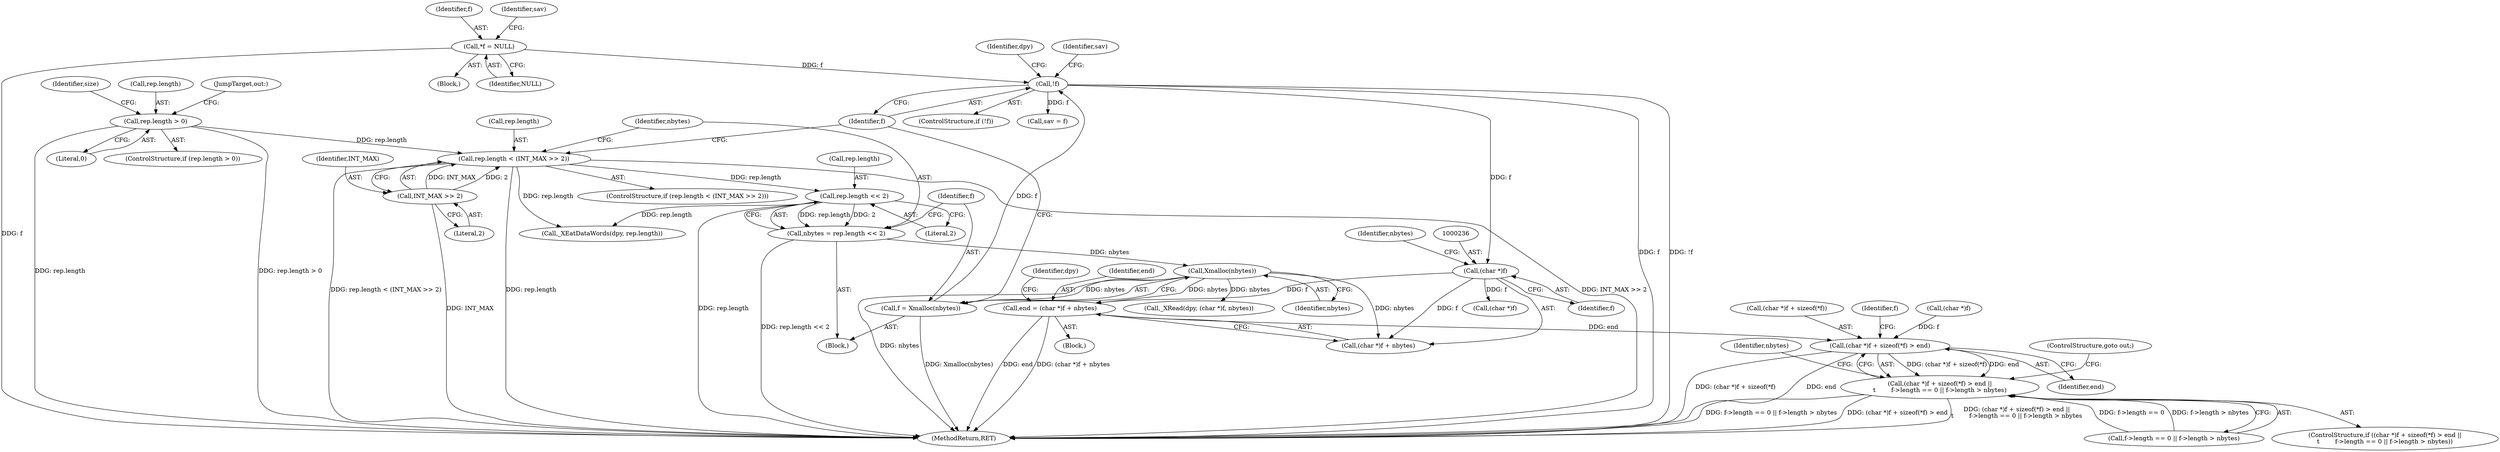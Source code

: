digraph "0_libXi_19a9cd607de73947fcfb104682f203ffe4e1f4e5_1@integer" {
"1000232" [label="(Call,end = (char *)f + nbytes)"];
"1000235" [label="(Call,(char *)f)"];
"1000219" [label="(Call,!f)"];
"1000114" [label="(Call,*f = NULL)"];
"1000214" [label="(Call,f = Xmalloc(nbytes))"];
"1000216" [label="(Call,Xmalloc(nbytes))"];
"1000207" [label="(Call,nbytes = rep.length << 2)"];
"1000209" [label="(Call,rep.length << 2)"];
"1000199" [label="(Call,rep.length < (INT_MAX >> 2))"];
"1000180" [label="(Call,rep.length > 0)"];
"1000203" [label="(Call,INT_MAX >> 2)"];
"1000258" [label="(Call,(char *)f + sizeof(*f) > end)"];
"1000257" [label="(Call,(char *)f + sizeof(*f) > end ||\n\t        f->length == 0 || f->length > nbytes)"];
"1000116" [label="(Identifier,NULL)"];
"1000206" [label="(Block,)"];
"1000189" [label="(Identifier,size)"];
"1000184" [label="(Literal,0)"];
"1000220" [label="(Identifier,f)"];
"1000219" [label="(Call,!f)"];
"1000204" [label="(Identifier,INT_MAX)"];
"1000199" [label="(Call,rep.length < (INT_MAX >> 2))"];
"1000267" [label="(Call,f->length == 0 || f->length > nbytes)"];
"1000179" [label="(ControlStructure,if (rep.length > 0))"];
"1000235" [label="(Call,(char *)f)"];
"1000223" [label="(Identifier,dpy)"];
"1000775" [label="(MethodReturn,RET)"];
"1000237" [label="(Identifier,f)"];
"1000114" [label="(Call,*f = NULL)"];
"1000232" [label="(Call,end = (char *)f + nbytes)"];
"1000278" [label="(ControlStructure,goto out;)"];
"1000115" [label="(Identifier,f)"];
"1000180" [label="(Call,rep.length > 0)"];
"1000266" [label="(Identifier,end)"];
"1000270" [label="(Identifier,f)"];
"1000205" [label="(Literal,2)"];
"1000119" [label="(Identifier,sav)"];
"1000240" [label="(Identifier,dpy)"];
"1000213" [label="(Literal,2)"];
"1000258" [label="(Call,(char *)f + sizeof(*f) > end)"];
"1000207" [label="(Call,nbytes = rep.length << 2)"];
"1000256" [label="(ControlStructure,if ((char *)f + sizeof(*f) > end ||\n\t        f->length == 0 || f->length > nbytes))"];
"1000230" [label="(Identifier,sav)"];
"1000260" [label="(Call,(char *)f)"];
"1000208" [label="(Identifier,nbytes)"];
"1000257" [label="(Call,(char *)f + sizeof(*f) > end ||\n\t        f->length == 0 || f->length > nbytes)"];
"1000241" [label="(Call,(char *)f)"];
"1000216" [label="(Call,Xmalloc(nbytes))"];
"1000200" [label="(Call,rep.length)"];
"1000238" [label="(Identifier,nbytes)"];
"1000222" [label="(Call,_XEatDataWords(dpy, rep.length))"];
"1000239" [label="(Call,_XRead(dpy, (char *)f, nbytes))"];
"1000217" [label="(Identifier,nbytes)"];
"1000198" [label="(ControlStructure,if (rep.length < (INT_MAX >> 2)))"];
"1000259" [label="(Call,(char *)f + sizeof(*f))"];
"1000210" [label="(Call,rep.length)"];
"1000280" [label="(Identifier,nbytes)"];
"1000218" [label="(ControlStructure,if (!f))"];
"1000185" [label="(Block,)"];
"1000214" [label="(Call,f = Xmalloc(nbytes))"];
"1000181" [label="(Call,rep.length)"];
"1000203" [label="(Call,INT_MAX >> 2)"];
"1000234" [label="(Call,(char *)f + nbytes)"];
"1000233" [label="(Identifier,end)"];
"1000209" [label="(Call,rep.length << 2)"];
"1000104" [label="(Block,)"];
"1000215" [label="(Identifier,f)"];
"1000229" [label="(Call,sav = f)"];
"1000765" [label="(JumpTarget,out:)"];
"1000232" -> "1000185"  [label="AST: "];
"1000232" -> "1000234"  [label="CFG: "];
"1000233" -> "1000232"  [label="AST: "];
"1000234" -> "1000232"  [label="AST: "];
"1000240" -> "1000232"  [label="CFG: "];
"1000232" -> "1000775"  [label="DDG: end"];
"1000232" -> "1000775"  [label="DDG: (char *)f + nbytes"];
"1000235" -> "1000232"  [label="DDG: f"];
"1000216" -> "1000232"  [label="DDG: nbytes"];
"1000232" -> "1000258"  [label="DDG: end"];
"1000235" -> "1000234"  [label="AST: "];
"1000235" -> "1000237"  [label="CFG: "];
"1000236" -> "1000235"  [label="AST: "];
"1000237" -> "1000235"  [label="AST: "];
"1000238" -> "1000235"  [label="CFG: "];
"1000235" -> "1000234"  [label="DDG: f"];
"1000219" -> "1000235"  [label="DDG: f"];
"1000235" -> "1000241"  [label="DDG: f"];
"1000219" -> "1000218"  [label="AST: "];
"1000219" -> "1000220"  [label="CFG: "];
"1000220" -> "1000219"  [label="AST: "];
"1000223" -> "1000219"  [label="CFG: "];
"1000230" -> "1000219"  [label="CFG: "];
"1000219" -> "1000775"  [label="DDG: !f"];
"1000219" -> "1000775"  [label="DDG: f"];
"1000114" -> "1000219"  [label="DDG: f"];
"1000214" -> "1000219"  [label="DDG: f"];
"1000219" -> "1000229"  [label="DDG: f"];
"1000114" -> "1000104"  [label="AST: "];
"1000114" -> "1000116"  [label="CFG: "];
"1000115" -> "1000114"  [label="AST: "];
"1000116" -> "1000114"  [label="AST: "];
"1000119" -> "1000114"  [label="CFG: "];
"1000114" -> "1000775"  [label="DDG: f"];
"1000214" -> "1000206"  [label="AST: "];
"1000214" -> "1000216"  [label="CFG: "];
"1000215" -> "1000214"  [label="AST: "];
"1000216" -> "1000214"  [label="AST: "];
"1000220" -> "1000214"  [label="CFG: "];
"1000214" -> "1000775"  [label="DDG: Xmalloc(nbytes)"];
"1000216" -> "1000214"  [label="DDG: nbytes"];
"1000216" -> "1000217"  [label="CFG: "];
"1000217" -> "1000216"  [label="AST: "];
"1000216" -> "1000775"  [label="DDG: nbytes"];
"1000207" -> "1000216"  [label="DDG: nbytes"];
"1000216" -> "1000234"  [label="DDG: nbytes"];
"1000216" -> "1000239"  [label="DDG: nbytes"];
"1000207" -> "1000206"  [label="AST: "];
"1000207" -> "1000209"  [label="CFG: "];
"1000208" -> "1000207"  [label="AST: "];
"1000209" -> "1000207"  [label="AST: "];
"1000215" -> "1000207"  [label="CFG: "];
"1000207" -> "1000775"  [label="DDG: rep.length << 2"];
"1000209" -> "1000207"  [label="DDG: rep.length"];
"1000209" -> "1000207"  [label="DDG: 2"];
"1000209" -> "1000213"  [label="CFG: "];
"1000210" -> "1000209"  [label="AST: "];
"1000213" -> "1000209"  [label="AST: "];
"1000209" -> "1000775"  [label="DDG: rep.length"];
"1000199" -> "1000209"  [label="DDG: rep.length"];
"1000209" -> "1000222"  [label="DDG: rep.length"];
"1000199" -> "1000198"  [label="AST: "];
"1000199" -> "1000203"  [label="CFG: "];
"1000200" -> "1000199"  [label="AST: "];
"1000203" -> "1000199"  [label="AST: "];
"1000208" -> "1000199"  [label="CFG: "];
"1000220" -> "1000199"  [label="CFG: "];
"1000199" -> "1000775"  [label="DDG: rep.length"];
"1000199" -> "1000775"  [label="DDG: INT_MAX >> 2"];
"1000199" -> "1000775"  [label="DDG: rep.length < (INT_MAX >> 2)"];
"1000180" -> "1000199"  [label="DDG: rep.length"];
"1000203" -> "1000199"  [label="DDG: INT_MAX"];
"1000203" -> "1000199"  [label="DDG: 2"];
"1000199" -> "1000222"  [label="DDG: rep.length"];
"1000180" -> "1000179"  [label="AST: "];
"1000180" -> "1000184"  [label="CFG: "];
"1000181" -> "1000180"  [label="AST: "];
"1000184" -> "1000180"  [label="AST: "];
"1000189" -> "1000180"  [label="CFG: "];
"1000765" -> "1000180"  [label="CFG: "];
"1000180" -> "1000775"  [label="DDG: rep.length"];
"1000180" -> "1000775"  [label="DDG: rep.length > 0"];
"1000203" -> "1000205"  [label="CFG: "];
"1000204" -> "1000203"  [label="AST: "];
"1000205" -> "1000203"  [label="AST: "];
"1000203" -> "1000775"  [label="DDG: INT_MAX"];
"1000258" -> "1000257"  [label="AST: "];
"1000258" -> "1000266"  [label="CFG: "];
"1000259" -> "1000258"  [label="AST: "];
"1000266" -> "1000258"  [label="AST: "];
"1000270" -> "1000258"  [label="CFG: "];
"1000257" -> "1000258"  [label="CFG: "];
"1000258" -> "1000775"  [label="DDG: (char *)f + sizeof(*f)"];
"1000258" -> "1000775"  [label="DDG: end"];
"1000258" -> "1000257"  [label="DDG: (char *)f + sizeof(*f)"];
"1000258" -> "1000257"  [label="DDG: end"];
"1000260" -> "1000258"  [label="DDG: f"];
"1000257" -> "1000256"  [label="AST: "];
"1000257" -> "1000267"  [label="CFG: "];
"1000267" -> "1000257"  [label="AST: "];
"1000278" -> "1000257"  [label="CFG: "];
"1000280" -> "1000257"  [label="CFG: "];
"1000257" -> "1000775"  [label="DDG: f->length == 0 || f->length > nbytes"];
"1000257" -> "1000775"  [label="DDG: (char *)f + sizeof(*f) > end"];
"1000257" -> "1000775"  [label="DDG: (char *)f + sizeof(*f) > end ||\n\t        f->length == 0 || f->length > nbytes"];
"1000267" -> "1000257"  [label="DDG: f->length == 0"];
"1000267" -> "1000257"  [label="DDG: f->length > nbytes"];
}
